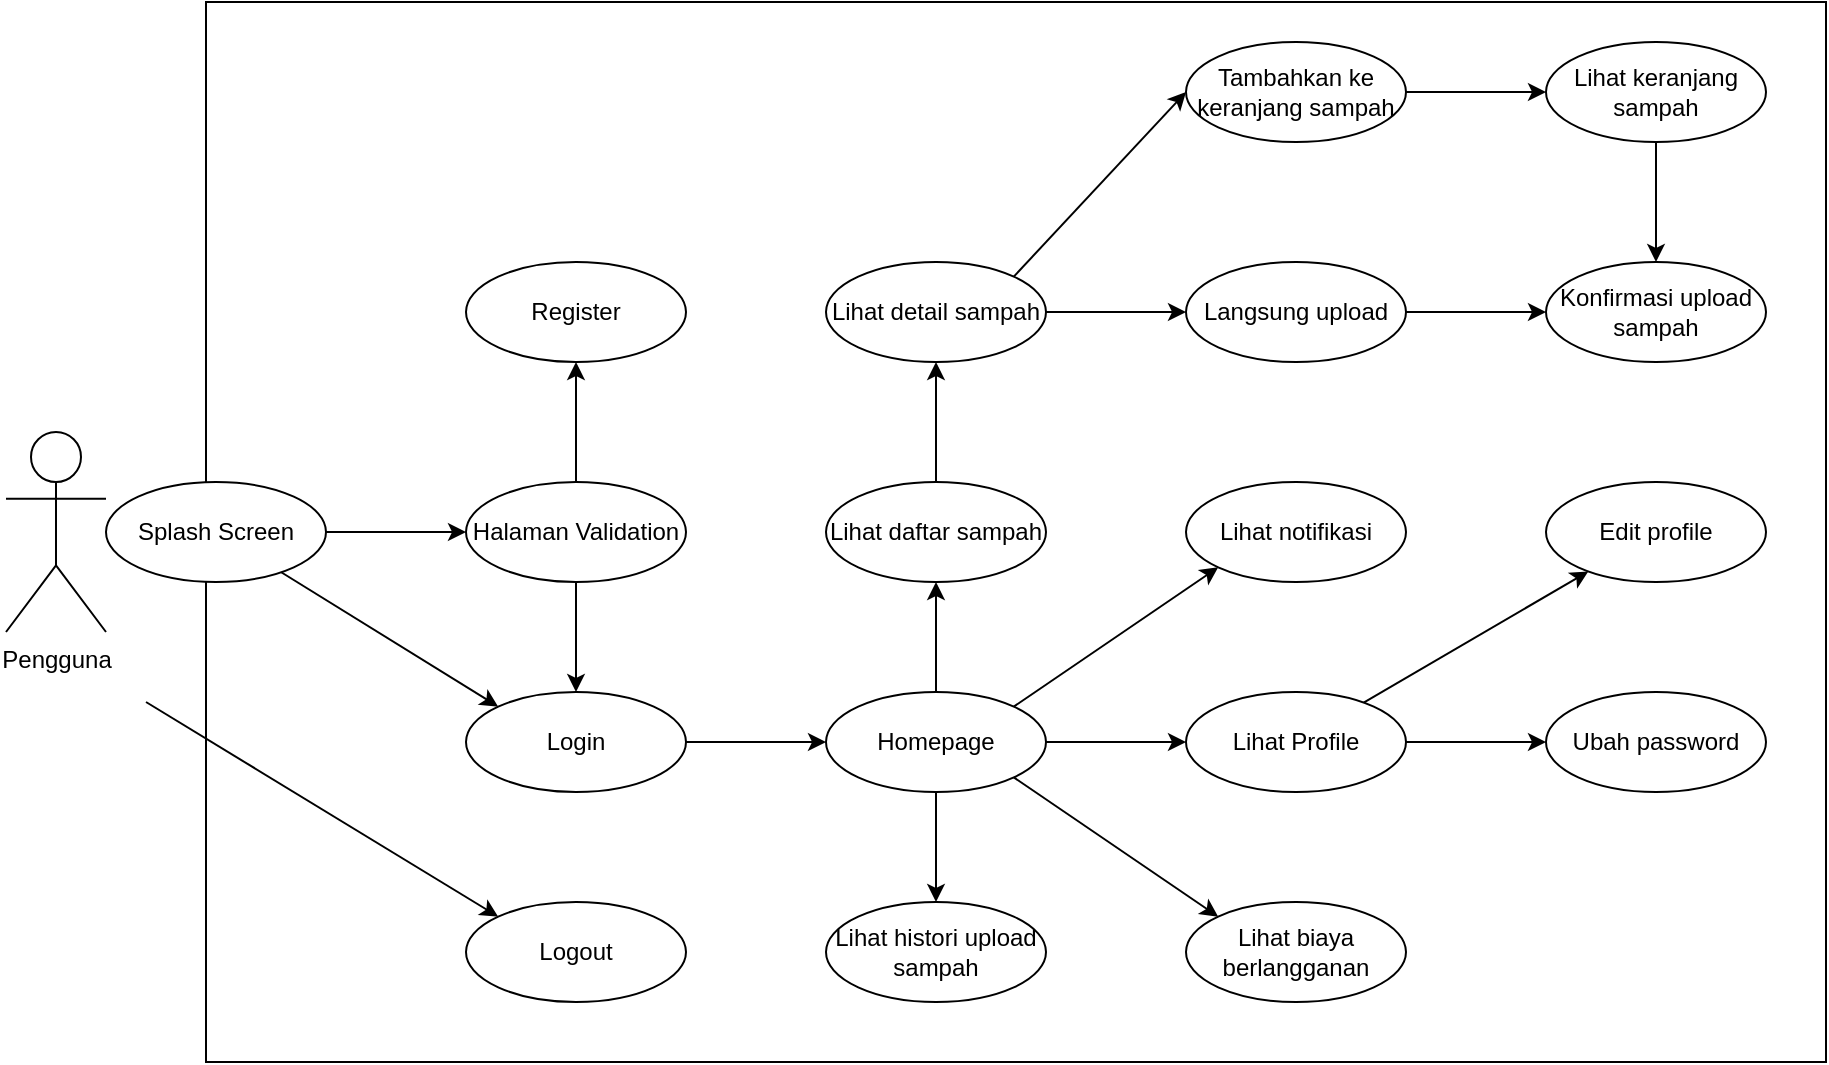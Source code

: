 <mxfile version="26.0.16">
  <diagram name="Page-1" id="DMK23WYXuknUvBuZHYRj">
    <mxGraphModel dx="1247" dy="1815" grid="1" gridSize="10" guides="1" tooltips="1" connect="1" arrows="1" fold="1" page="1" pageScale="1" pageWidth="850" pageHeight="1100" math="0" shadow="0">
      <root>
        <mxCell id="0" />
        <mxCell id="1" parent="0" />
        <mxCell id="hZe0Wux3ykcDnx2wLmQ0-44" value="" style="rounded=0;whiteSpace=wrap;html=1;" parent="1" vertex="1">
          <mxGeometry x="130" y="-130" width="810" height="530" as="geometry" />
        </mxCell>
        <mxCell id="hZe0Wux3ykcDnx2wLmQ0-1" value="Pengguna" style="shape=umlActor;verticalLabelPosition=bottom;verticalAlign=top;html=1;outlineConnect=0;" parent="1" vertex="1">
          <mxGeometry x="30" y="85" width="50" height="100" as="geometry" />
        </mxCell>
        <mxCell id="hZe0Wux3ykcDnx2wLmQ0-5" style="rounded=0;orthogonalLoop=1;jettySize=auto;html=1;exitX=0.5;exitY=0;exitDx=0;exitDy=0;entryX=0.5;entryY=1;entryDx=0;entryDy=0;" parent="1" source="hZe0Wux3ykcDnx2wLmQ0-21" target="hZe0Wux3ykcDnx2wLmQ0-4" edge="1">
          <mxGeometry relative="1" as="geometry" />
        </mxCell>
        <mxCell id="hZe0Wux3ykcDnx2wLmQ0-7" value="" style="rounded=0;orthogonalLoop=1;jettySize=auto;html=1;exitX=0.5;exitY=1;exitDx=0;exitDy=0;" parent="1" source="hZe0Wux3ykcDnx2wLmQ0-21" target="hZe0Wux3ykcDnx2wLmQ0-6" edge="1">
          <mxGeometry relative="1" as="geometry" />
        </mxCell>
        <mxCell id="hZe0Wux3ykcDnx2wLmQ0-22" value="" style="edgeStyle=orthogonalEdgeStyle;rounded=0;orthogonalLoop=1;jettySize=auto;html=1;" parent="1" source="hZe0Wux3ykcDnx2wLmQ0-2" target="hZe0Wux3ykcDnx2wLmQ0-21" edge="1">
          <mxGeometry relative="1" as="geometry" />
        </mxCell>
        <mxCell id="hZe0Wux3ykcDnx2wLmQ0-2" value="Login" style="ellipse;whiteSpace=wrap;html=1;" parent="1" vertex="1">
          <mxGeometry x="260" y="215" width="110" height="50" as="geometry" />
        </mxCell>
        <mxCell id="hZe0Wux3ykcDnx2wLmQ0-9" value="" style="rounded=0;orthogonalLoop=1;jettySize=auto;html=1;" parent="1" source="hZe0Wux3ykcDnx2wLmQ0-4" target="hZe0Wux3ykcDnx2wLmQ0-8" edge="1">
          <mxGeometry relative="1" as="geometry" />
        </mxCell>
        <mxCell id="hZe0Wux3ykcDnx2wLmQ0-4" value="Lihat daftar sampah" style="ellipse;whiteSpace=wrap;html=1;" parent="1" vertex="1">
          <mxGeometry x="440" y="110" width="110" height="50" as="geometry" />
        </mxCell>
        <mxCell id="hZe0Wux3ykcDnx2wLmQ0-6" value="Lihat histori upload sampah" style="ellipse;whiteSpace=wrap;html=1;" parent="1" vertex="1">
          <mxGeometry x="440" y="320" width="110" height="50" as="geometry" />
        </mxCell>
        <mxCell id="hZe0Wux3ykcDnx2wLmQ0-11" value="" style="rounded=0;orthogonalLoop=1;jettySize=auto;html=1;exitX=1;exitY=0;exitDx=0;exitDy=0;entryX=0;entryY=0.5;entryDx=0;entryDy=0;" parent="1" source="hZe0Wux3ykcDnx2wLmQ0-8" target="hZe0Wux3ykcDnx2wLmQ0-10" edge="1">
          <mxGeometry relative="1" as="geometry" />
        </mxCell>
        <mxCell id="hZe0Wux3ykcDnx2wLmQ0-14" style="rounded=0;orthogonalLoop=1;jettySize=auto;html=1;exitX=1;exitY=0.5;exitDx=0;exitDy=0;entryX=0;entryY=0.5;entryDx=0;entryDy=0;" parent="1" source="hZe0Wux3ykcDnx2wLmQ0-8" target="hZe0Wux3ykcDnx2wLmQ0-13" edge="1">
          <mxGeometry relative="1" as="geometry" />
        </mxCell>
        <mxCell id="hZe0Wux3ykcDnx2wLmQ0-8" value="Lihat detail sampah" style="ellipse;whiteSpace=wrap;html=1;" parent="1" vertex="1">
          <mxGeometry x="440" width="110" height="50" as="geometry" />
        </mxCell>
        <mxCell id="hZe0Wux3ykcDnx2wLmQ0-18" style="edgeStyle=orthogonalEdgeStyle;rounded=0;orthogonalLoop=1;jettySize=auto;html=1;entryX=0;entryY=0.5;entryDx=0;entryDy=0;" parent="1" source="hZe0Wux3ykcDnx2wLmQ0-10" target="hZe0Wux3ykcDnx2wLmQ0-17" edge="1">
          <mxGeometry relative="1" as="geometry" />
        </mxCell>
        <mxCell id="hZe0Wux3ykcDnx2wLmQ0-10" value="Tambahkan ke keranjang sampah" style="ellipse;whiteSpace=wrap;html=1;" parent="1" vertex="1">
          <mxGeometry x="620" y="-110" width="110" height="50" as="geometry" />
        </mxCell>
        <mxCell id="hZe0Wux3ykcDnx2wLmQ0-20" style="edgeStyle=orthogonalEdgeStyle;rounded=0;orthogonalLoop=1;jettySize=auto;html=1;entryX=0;entryY=0.5;entryDx=0;entryDy=0;" parent="1" source="hZe0Wux3ykcDnx2wLmQ0-13" target="hZe0Wux3ykcDnx2wLmQ0-15" edge="1">
          <mxGeometry relative="1" as="geometry" />
        </mxCell>
        <mxCell id="hZe0Wux3ykcDnx2wLmQ0-13" value="Langsung upload" style="ellipse;whiteSpace=wrap;html=1;" parent="1" vertex="1">
          <mxGeometry x="620" width="110" height="50" as="geometry" />
        </mxCell>
        <mxCell id="hZe0Wux3ykcDnx2wLmQ0-15" value="Konfirmasi upload sampah" style="ellipse;whiteSpace=wrap;html=1;" parent="1" vertex="1">
          <mxGeometry x="800" width="110" height="50" as="geometry" />
        </mxCell>
        <mxCell id="hZe0Wux3ykcDnx2wLmQ0-19" style="edgeStyle=orthogonalEdgeStyle;rounded=0;orthogonalLoop=1;jettySize=auto;html=1;entryX=0.5;entryY=0;entryDx=0;entryDy=0;" parent="1" source="hZe0Wux3ykcDnx2wLmQ0-17" target="hZe0Wux3ykcDnx2wLmQ0-15" edge="1">
          <mxGeometry relative="1" as="geometry" />
        </mxCell>
        <mxCell id="hZe0Wux3ykcDnx2wLmQ0-17" value="Lihat keranjang sampah" style="ellipse;whiteSpace=wrap;html=1;" parent="1" vertex="1">
          <mxGeometry x="800" y="-110" width="110" height="50" as="geometry" />
        </mxCell>
        <mxCell id="hZe0Wux3ykcDnx2wLmQ0-25" value="" style="rounded=0;orthogonalLoop=1;jettySize=auto;html=1;exitX=1;exitY=0;exitDx=0;exitDy=0;entryX=0;entryY=1;entryDx=0;entryDy=0;" parent="1" source="hZe0Wux3ykcDnx2wLmQ0-21" target="hZe0Wux3ykcDnx2wLmQ0-23" edge="1">
          <mxGeometry relative="1" as="geometry" />
        </mxCell>
        <mxCell id="hZe0Wux3ykcDnx2wLmQ0-27" style="edgeStyle=orthogonalEdgeStyle;rounded=0;orthogonalLoop=1;jettySize=auto;html=1;entryX=0;entryY=0.5;entryDx=0;entryDy=0;" parent="1" source="hZe0Wux3ykcDnx2wLmQ0-21" target="hZe0Wux3ykcDnx2wLmQ0-26" edge="1">
          <mxGeometry relative="1" as="geometry" />
        </mxCell>
        <mxCell id="hZe0Wux3ykcDnx2wLmQ0-43" style="rounded=0;orthogonalLoop=1;jettySize=auto;html=1;exitX=1;exitY=1;exitDx=0;exitDy=0;entryX=0;entryY=0;entryDx=0;entryDy=0;" parent="1" source="hZe0Wux3ykcDnx2wLmQ0-21" target="hZe0Wux3ykcDnx2wLmQ0-42" edge="1">
          <mxGeometry relative="1" as="geometry" />
        </mxCell>
        <mxCell id="hZe0Wux3ykcDnx2wLmQ0-21" value="Homepage" style="ellipse;whiteSpace=wrap;html=1;" parent="1" vertex="1">
          <mxGeometry x="440" y="215" width="110" height="50" as="geometry" />
        </mxCell>
        <mxCell id="hZe0Wux3ykcDnx2wLmQ0-23" value="Lihat notifikasi" style="ellipse;whiteSpace=wrap;html=1;" parent="1" vertex="1">
          <mxGeometry x="620" y="110" width="110" height="50" as="geometry" />
        </mxCell>
        <mxCell id="hZe0Wux3ykcDnx2wLmQ0-31" value="" style="rounded=0;orthogonalLoop=1;jettySize=auto;html=1;" parent="1" source="hZe0Wux3ykcDnx2wLmQ0-26" target="hZe0Wux3ykcDnx2wLmQ0-30" edge="1">
          <mxGeometry relative="1" as="geometry" />
        </mxCell>
        <mxCell id="hZe0Wux3ykcDnx2wLmQ0-34" style="rounded=0;orthogonalLoop=1;jettySize=auto;html=1;exitX=1;exitY=0.5;exitDx=0;exitDy=0;entryX=0;entryY=0.5;entryDx=0;entryDy=0;" parent="1" source="hZe0Wux3ykcDnx2wLmQ0-26" target="hZe0Wux3ykcDnx2wLmQ0-32" edge="1">
          <mxGeometry relative="1" as="geometry" />
        </mxCell>
        <mxCell id="hZe0Wux3ykcDnx2wLmQ0-26" value="Lihat Profile" style="ellipse;whiteSpace=wrap;html=1;" parent="1" vertex="1">
          <mxGeometry x="620" y="215" width="110" height="50" as="geometry" />
        </mxCell>
        <mxCell id="hZe0Wux3ykcDnx2wLmQ0-30" value="Edit profile" style="ellipse;whiteSpace=wrap;html=1;" parent="1" vertex="1">
          <mxGeometry x="800" y="110" width="110" height="50" as="geometry" />
        </mxCell>
        <mxCell id="hZe0Wux3ykcDnx2wLmQ0-32" value="Ubah password" style="ellipse;whiteSpace=wrap;html=1;" parent="1" vertex="1">
          <mxGeometry x="800" y="215" width="110" height="50" as="geometry" />
        </mxCell>
        <mxCell id="hZe0Wux3ykcDnx2wLmQ0-36" value="Logout" style="ellipse;whiteSpace=wrap;html=1;" parent="1" vertex="1">
          <mxGeometry x="260" y="320" width="110" height="50" as="geometry" />
        </mxCell>
        <mxCell id="hZe0Wux3ykcDnx2wLmQ0-37" value="" style="endArrow=classic;html=1;rounded=0;entryX=0;entryY=0;entryDx=0;entryDy=0;" parent="1" target="hZe0Wux3ykcDnx2wLmQ0-36" edge="1">
          <mxGeometry width="50" height="50" relative="1" as="geometry">
            <mxPoint x="100" y="220" as="sourcePoint" />
            <mxPoint x="440" y="310" as="targetPoint" />
          </mxGeometry>
        </mxCell>
        <mxCell id="hZe0Wux3ykcDnx2wLmQ0-38" value="Register" style="ellipse;whiteSpace=wrap;html=1;" parent="1" vertex="1">
          <mxGeometry x="260" width="110" height="50" as="geometry" />
        </mxCell>
        <mxCell id="pGrSkss4HFJl4RJ09swq-2" style="rounded=0;orthogonalLoop=1;jettySize=auto;html=1;entryX=0;entryY=0.5;entryDx=0;entryDy=0;exitX=1;exitY=0.5;exitDx=0;exitDy=0;" edge="1" parent="1" source="hZe0Wux3ykcDnx2wLmQ0-40" target="pGrSkss4HFJl4RJ09swq-3">
          <mxGeometry relative="1" as="geometry" />
        </mxCell>
        <mxCell id="pGrSkss4HFJl4RJ09swq-6" style="rounded=0;orthogonalLoop=1;jettySize=auto;html=1;entryX=0;entryY=0;entryDx=0;entryDy=0;" edge="1" parent="1" source="hZe0Wux3ykcDnx2wLmQ0-40" target="hZe0Wux3ykcDnx2wLmQ0-2">
          <mxGeometry relative="1" as="geometry" />
        </mxCell>
        <mxCell id="hZe0Wux3ykcDnx2wLmQ0-40" value="Splash Screen" style="ellipse;whiteSpace=wrap;html=1;" parent="1" vertex="1">
          <mxGeometry x="80" y="110" width="110" height="50" as="geometry" />
        </mxCell>
        <mxCell id="hZe0Wux3ykcDnx2wLmQ0-42" value="Lihat biaya berlangganan" style="ellipse;whiteSpace=wrap;html=1;" parent="1" vertex="1">
          <mxGeometry x="620" y="320" width="110" height="50" as="geometry" />
        </mxCell>
        <mxCell id="pGrSkss4HFJl4RJ09swq-4" style="edgeStyle=orthogonalEdgeStyle;rounded=0;orthogonalLoop=1;jettySize=auto;html=1;entryX=0.5;entryY=1;entryDx=0;entryDy=0;" edge="1" parent="1" source="pGrSkss4HFJl4RJ09swq-3" target="hZe0Wux3ykcDnx2wLmQ0-38">
          <mxGeometry relative="1" as="geometry" />
        </mxCell>
        <mxCell id="pGrSkss4HFJl4RJ09swq-5" style="edgeStyle=orthogonalEdgeStyle;rounded=0;orthogonalLoop=1;jettySize=auto;html=1;exitX=0.5;exitY=1;exitDx=0;exitDy=0;entryX=0.5;entryY=0;entryDx=0;entryDy=0;" edge="1" parent="1" source="pGrSkss4HFJl4RJ09swq-3" target="hZe0Wux3ykcDnx2wLmQ0-2">
          <mxGeometry relative="1" as="geometry" />
        </mxCell>
        <mxCell id="pGrSkss4HFJl4RJ09swq-3" value="Halaman Validation" style="ellipse;whiteSpace=wrap;html=1;" vertex="1" parent="1">
          <mxGeometry x="260" y="110" width="110" height="50" as="geometry" />
        </mxCell>
      </root>
    </mxGraphModel>
  </diagram>
</mxfile>
